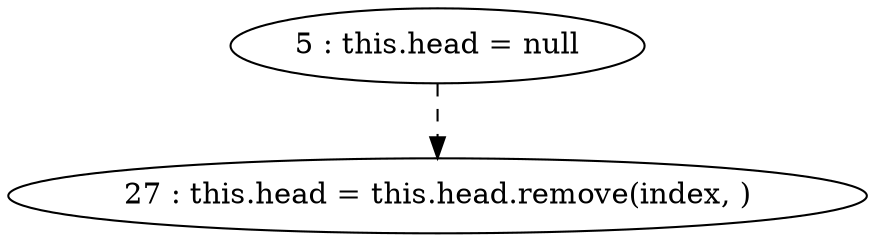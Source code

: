 digraph G {
"5 : this.head = null"
"5 : this.head = null" -> "27 : this.head = this.head.remove(index, )" [style=dashed]
"27 : this.head = this.head.remove(index, )"
}